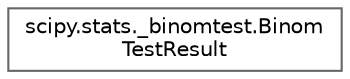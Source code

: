 digraph "Graphical Class Hierarchy"
{
 // LATEX_PDF_SIZE
  bgcolor="transparent";
  edge [fontname=Helvetica,fontsize=10,labelfontname=Helvetica,labelfontsize=10];
  node [fontname=Helvetica,fontsize=10,shape=box,height=0.2,width=0.4];
  rankdir="LR";
  Node0 [id="Node000000",label="scipy.stats._binomtest.Binom\lTestResult",height=0.2,width=0.4,color="grey40", fillcolor="white", style="filled",URL="$d7/ddb/classscipy_1_1stats_1_1__binomtest_1_1BinomTestResult.html",tooltip=" "];
}
